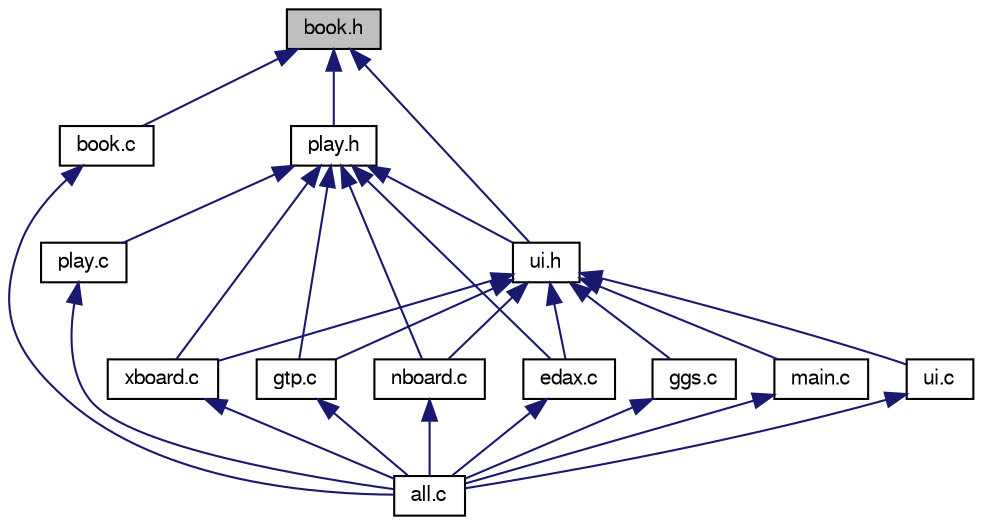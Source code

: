 digraph "book.h"
{
 // LATEX_PDF_SIZE
  bgcolor="transparent";
  edge [fontname="FreeSans",fontsize="10",labelfontname="FreeSans",labelfontsize="10"];
  node [fontname="FreeSans",fontsize="10",shape=record];
  Node1 [label="book.h",height=0.2,width=0.4,color="black", fillcolor="grey75", style="filled", fontcolor="black",tooltip=" "];
  Node1 -> Node2 [dir="back",color="midnightblue",fontsize="10",style="solid",fontname="FreeSans"];
  Node2 [label="book.c",height=0.2,width=0.4,color="black",URL="$book_8c.html",tooltip=" "];
  Node2 -> Node3 [dir="back",color="midnightblue",fontsize="10",style="solid",fontname="FreeSans"];
  Node3 [label="all.c",height=0.2,width=0.4,color="black",URL="$all_8c.html",tooltip="Gather all other files to facilitate compiler inter-procedural optimization."];
  Node1 -> Node4 [dir="back",color="midnightblue",fontsize="10",style="solid",fontname="FreeSans"];
  Node4 [label="play.h",height=0.2,width=0.4,color="black",URL="$play_8h.html",tooltip="Edax play control - header file."];
  Node4 -> Node5 [dir="back",color="midnightblue",fontsize="10",style="solid",fontname="FreeSans"];
  Node5 [label="edax.c",height=0.2,width=0.4,color="black",URL="$edax_8c.html",tooltip="Edax protocol."];
  Node5 -> Node3 [dir="back",color="midnightblue",fontsize="10",style="solid",fontname="FreeSans"];
  Node4 -> Node6 [dir="back",color="midnightblue",fontsize="10",style="solid",fontname="FreeSans"];
  Node6 [label="gtp.c",height=0.2,width=0.4,color="black",URL="$gtp_8c.html",tooltip=" "];
  Node6 -> Node3 [dir="back",color="midnightblue",fontsize="10",style="solid",fontname="FreeSans"];
  Node4 -> Node7 [dir="back",color="midnightblue",fontsize="10",style="solid",fontname="FreeSans"];
  Node7 [label="nboard.c",height=0.2,width=0.4,color="black",URL="$nboard_8c.html",tooltip=" "];
  Node7 -> Node3 [dir="back",color="midnightblue",fontsize="10",style="solid",fontname="FreeSans"];
  Node4 -> Node8 [dir="back",color="midnightblue",fontsize="10",style="solid",fontname="FreeSans"];
  Node8 [label="play.c",height=0.2,width=0.4,color="black",URL="$play_8c.html",tooltip=" "];
  Node8 -> Node3 [dir="back",color="midnightblue",fontsize="10",style="solid",fontname="FreeSans"];
  Node4 -> Node9 [dir="back",color="midnightblue",fontsize="10",style="solid",fontname="FreeSans"];
  Node9 [label="ui.h",height=0.2,width=0.4,color="black",URL="$ui_8h.html",tooltip="User interface header."];
  Node9 -> Node5 [dir="back",color="midnightblue",fontsize="10",style="solid",fontname="FreeSans"];
  Node9 -> Node10 [dir="back",color="midnightblue",fontsize="10",style="solid",fontname="FreeSans"];
  Node10 [label="ggs.c",height=0.2,width=0.4,color="black",URL="$ggs_8c.html",tooltip=" "];
  Node10 -> Node3 [dir="back",color="midnightblue",fontsize="10",style="solid",fontname="FreeSans"];
  Node9 -> Node6 [dir="back",color="midnightblue",fontsize="10",style="solid",fontname="FreeSans"];
  Node9 -> Node11 [dir="back",color="midnightblue",fontsize="10",style="solid",fontname="FreeSans"];
  Node11 [label="main.c",height=0.2,width=0.4,color="black",URL="$main_8c.html",tooltip="Main file."];
  Node11 -> Node3 [dir="back",color="midnightblue",fontsize="10",style="solid",fontname="FreeSans"];
  Node9 -> Node7 [dir="back",color="midnightblue",fontsize="10",style="solid",fontname="FreeSans"];
  Node9 -> Node12 [dir="back",color="midnightblue",fontsize="10",style="solid",fontname="FreeSans"];
  Node12 [label="ui.c",height=0.2,width=0.4,color="black",URL="$ui_8c.html",tooltip="User interface."];
  Node12 -> Node3 [dir="back",color="midnightblue",fontsize="10",style="solid",fontname="FreeSans"];
  Node9 -> Node13 [dir="back",color="midnightblue",fontsize="10",style="solid",fontname="FreeSans"];
  Node13 [label="xboard.c",height=0.2,width=0.4,color="black",URL="$xboard_8c.html",tooltip="xboard protocol."];
  Node13 -> Node3 [dir="back",color="midnightblue",fontsize="10",style="solid",fontname="FreeSans"];
  Node4 -> Node13 [dir="back",color="midnightblue",fontsize="10",style="solid",fontname="FreeSans"];
  Node1 -> Node9 [dir="back",color="midnightblue",fontsize="10",style="solid",fontname="FreeSans"];
}
